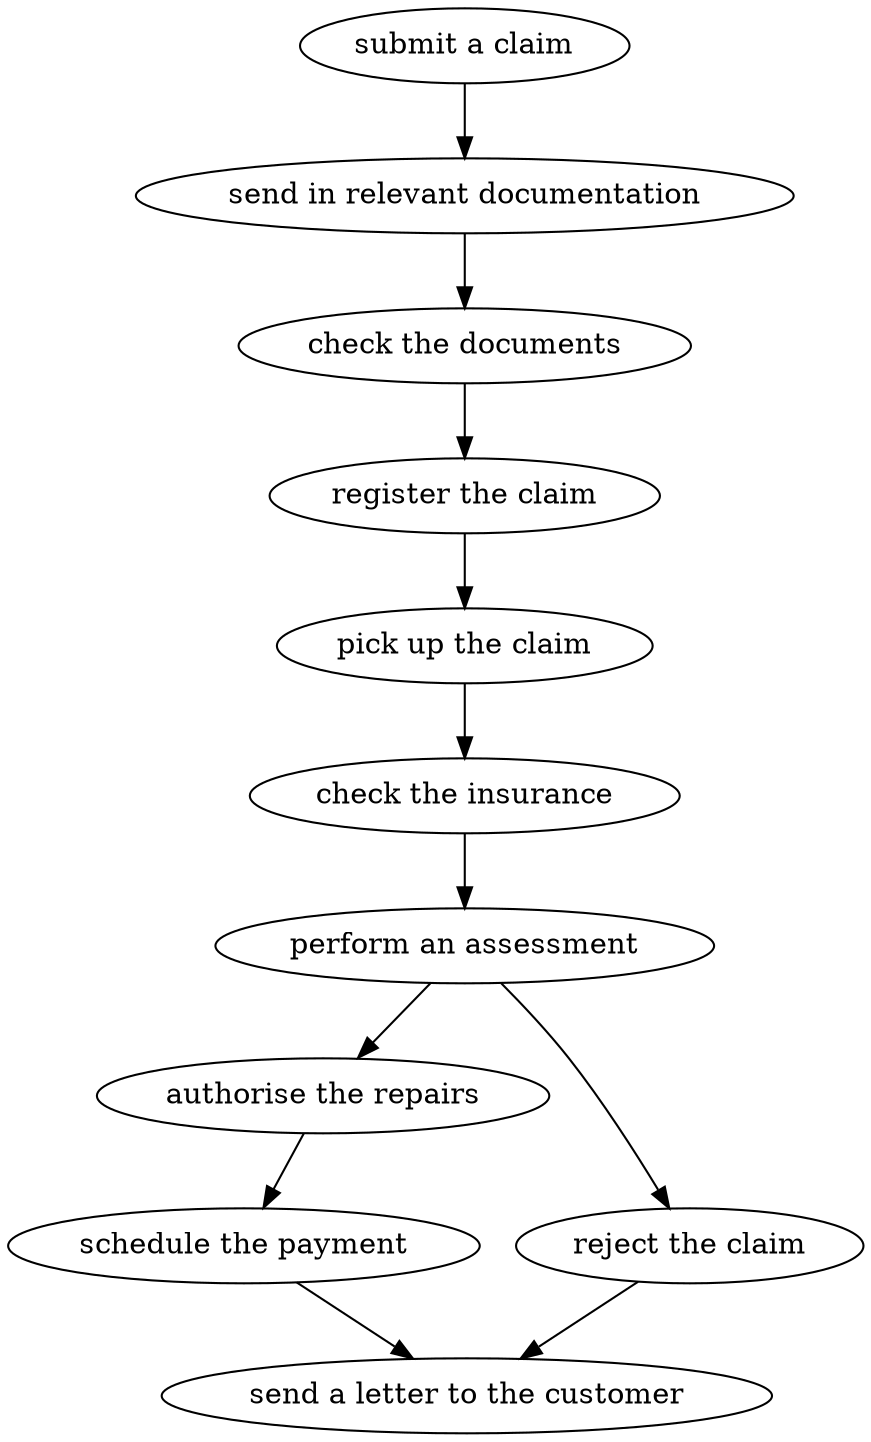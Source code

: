 strict digraph "doc-3.8" {
	graph [name="doc-3.8"];
	"submit a claim"	[attrs="{'type': 'Activity', 'label': 'submit a claim'}"];
	"send in relevant documentation"	[attrs="{'type': 'Activity', 'label': 'send in relevant documentation'}"];
	"submit a claim" -> "send in relevant documentation"	[attrs="{'type': 'flow', 'label': 'flow'}"];
	"check the documents"	[attrs="{'type': 'Activity', 'label': 'check the documents'}"];
	"send in relevant documentation" -> "check the documents"	[attrs="{'type': 'flow', 'label': 'flow'}"];
	"register the claim"	[attrs="{'type': 'Activity', 'label': 'register the claim'}"];
	"check the documents" -> "register the claim"	[attrs="{'type': 'flow', 'label': 'flow'}"];
	"pick up the claim"	[attrs="{'type': 'Activity', 'label': 'pick up the claim'}"];
	"register the claim" -> "pick up the claim"	[attrs="{'type': 'flow', 'label': 'flow'}"];
	"check the insurance"	[attrs="{'type': 'Activity', 'label': 'check the insurance'}"];
	"pick up the claim" -> "check the insurance"	[attrs="{'type': 'flow', 'label': 'flow'}"];
	"perform an assessment"	[attrs="{'type': 'Activity', 'label': 'perform an assessment'}"];
	"check the insurance" -> "perform an assessment"	[attrs="{'type': 'flow', 'label': 'flow'}"];
	"authorise the repairs"	[attrs="{'type': 'Activity', 'label': 'authorise the repairs'}"];
	"perform an assessment" -> "authorise the repairs"	[attrs="{'type': 'flow', 'label': 'flow'}"];
	"reject the claim"	[attrs="{'type': 'Activity', 'label': 'reject the claim'}"];
	"perform an assessment" -> "reject the claim"	[attrs="{'type': 'flow', 'label': 'flow'}"];
	"schedule the payment"	[attrs="{'type': 'Activity', 'label': 'schedule the payment'}"];
	"authorise the repairs" -> "schedule the payment"	[attrs="{'type': 'flow', 'label': 'flow'}"];
	"send a letter to the customer"	[attrs="{'type': 'Activity', 'label': 'send a letter to the customer'}"];
	"schedule the payment" -> "send a letter to the customer"	[attrs="{'type': 'flow', 'label': 'flow'}"];
	"reject the claim" -> "send a letter to the customer"	[attrs="{'type': 'flow', 'label': 'flow'}"];
}
